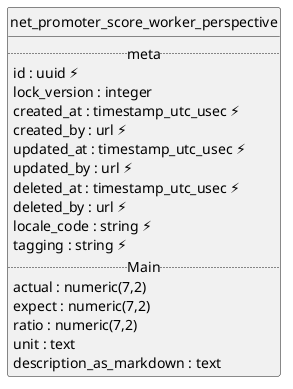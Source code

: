 @startuml uml
skinparam monochrome true
skinparam linetype ortho
hide circle

entity net_promoter_score_worker_perspective {
  .. meta ..
  id : uuid ⚡
  lock_version : integer
  created_at : timestamp_utc_usec ⚡
  created_by : url ⚡
  updated_at : timestamp_utc_usec ⚡
  updated_by : url ⚡
  deleted_at : timestamp_utc_usec ⚡
  deleted_by : url ⚡
  locale_code : string ⚡
  tagging : string ⚡
  .. Main ..
  actual : numeric(7,2)
  expect : numeric(7,2)
  ratio : numeric(7,2)
  unit : text
  description_as_markdown : text
}

@enduml
